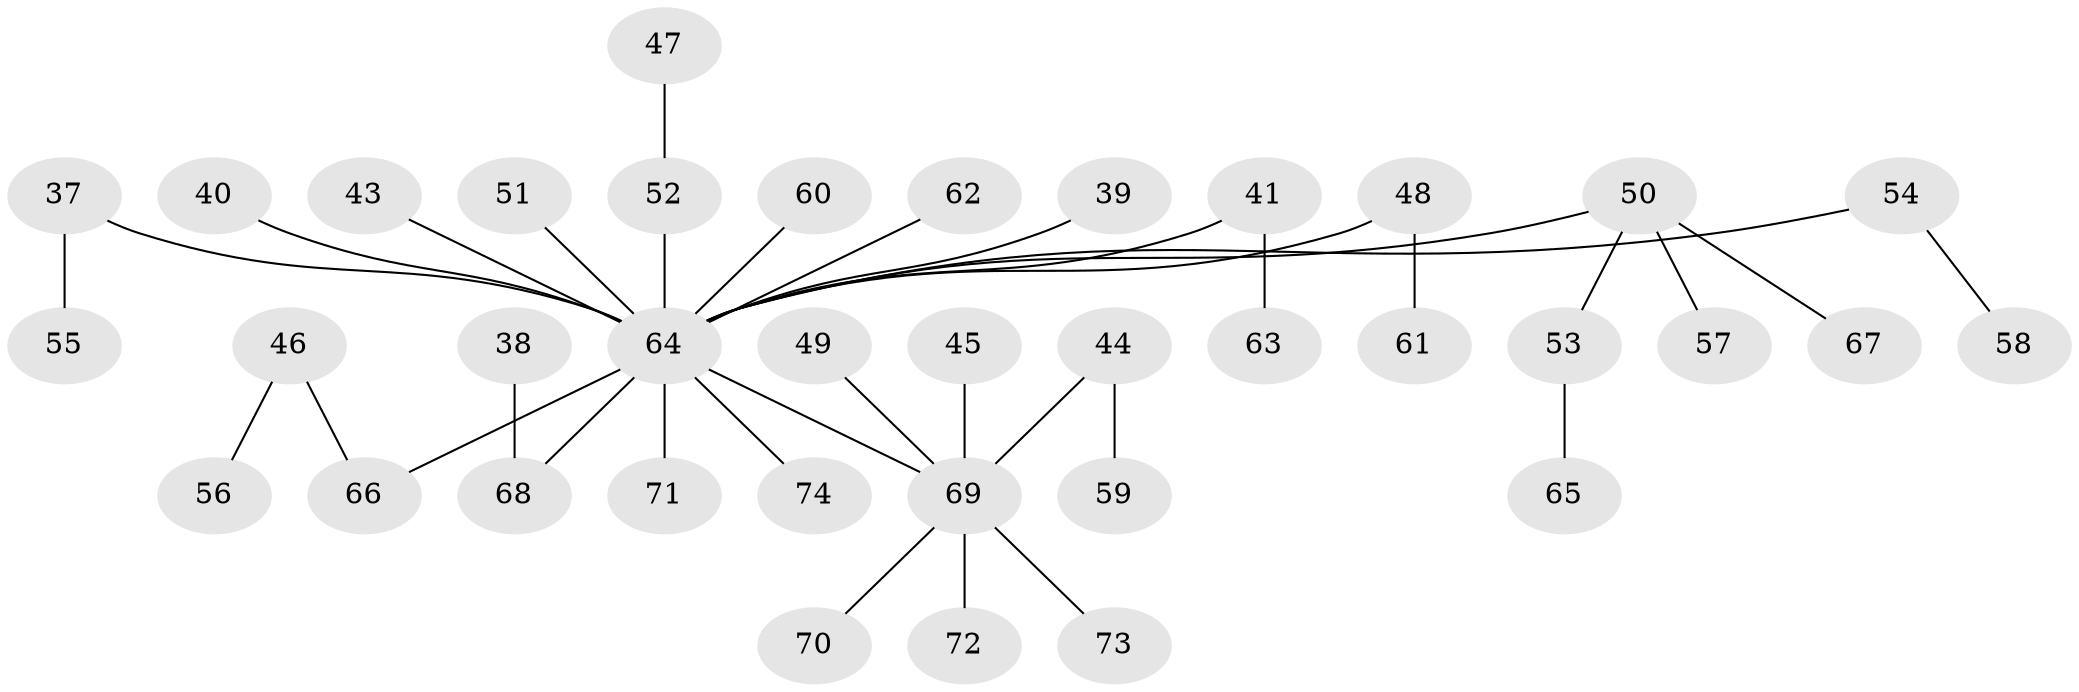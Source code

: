 // original degree distribution, {3: 0.10810810810810811, 6: 0.02702702702702703, 5: 0.013513513513513514, 4: 0.08108108108108109, 2: 0.24324324324324326, 7: 0.013513513513513514, 1: 0.5135135135135135}
// Generated by graph-tools (version 1.1) at 2025/53/03/09/25 04:53:51]
// undirected, 37 vertices, 36 edges
graph export_dot {
graph [start="1"]
  node [color=gray90,style=filled];
  37;
  38;
  39;
  40;
  41;
  43;
  44 [super="+11"];
  45;
  46;
  47;
  48;
  49;
  50 [super="+17+24+26+42"];
  51;
  52 [super="+31"];
  53;
  54;
  55;
  56;
  57;
  58;
  59;
  60;
  61;
  62;
  63;
  64 [super="+21+23+25+36+33"];
  65;
  66 [super="+22+30"];
  67;
  68 [super="+35"];
  69 [super="+15+20+27+29+34"];
  70;
  71;
  72;
  73;
  74;
  37 -- 55;
  37 -- 64;
  38 -- 68;
  39 -- 64;
  40 -- 64;
  41 -- 63;
  41 -- 64;
  43 -- 64;
  44 -- 59;
  44 -- 69;
  45 -- 69;
  46 -- 56;
  46 -- 66;
  47 -- 52;
  48 -- 61;
  48 -- 64;
  49 -- 69;
  50 -- 64;
  50 -- 57;
  50 -- 67;
  50 -- 53;
  51 -- 64;
  52 -- 64;
  53 -- 65;
  54 -- 58;
  54 -- 64;
  60 -- 64;
  62 -- 64;
  64 -- 66;
  64 -- 68;
  64 -- 69;
  64 -- 74;
  64 -- 71;
  69 -- 70;
  69 -- 72;
  69 -- 73;
}

